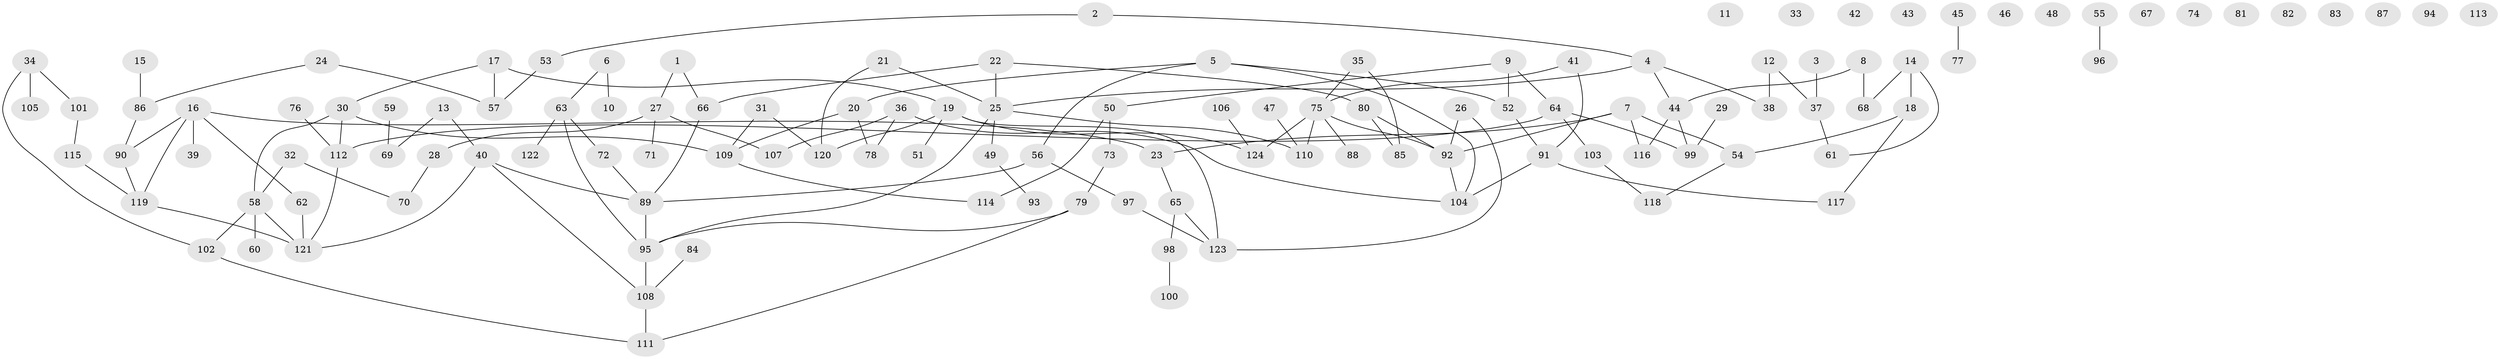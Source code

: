 // Generated by graph-tools (version 1.1) at 2025/13/03/09/25 04:13:07]
// undirected, 124 vertices, 143 edges
graph export_dot {
graph [start="1"]
  node [color=gray90,style=filled];
  1;
  2;
  3;
  4;
  5;
  6;
  7;
  8;
  9;
  10;
  11;
  12;
  13;
  14;
  15;
  16;
  17;
  18;
  19;
  20;
  21;
  22;
  23;
  24;
  25;
  26;
  27;
  28;
  29;
  30;
  31;
  32;
  33;
  34;
  35;
  36;
  37;
  38;
  39;
  40;
  41;
  42;
  43;
  44;
  45;
  46;
  47;
  48;
  49;
  50;
  51;
  52;
  53;
  54;
  55;
  56;
  57;
  58;
  59;
  60;
  61;
  62;
  63;
  64;
  65;
  66;
  67;
  68;
  69;
  70;
  71;
  72;
  73;
  74;
  75;
  76;
  77;
  78;
  79;
  80;
  81;
  82;
  83;
  84;
  85;
  86;
  87;
  88;
  89;
  90;
  91;
  92;
  93;
  94;
  95;
  96;
  97;
  98;
  99;
  100;
  101;
  102;
  103;
  104;
  105;
  106;
  107;
  108;
  109;
  110;
  111;
  112;
  113;
  114;
  115;
  116;
  117;
  118;
  119;
  120;
  121;
  122;
  123;
  124;
  1 -- 27;
  1 -- 66;
  2 -- 4;
  2 -- 53;
  3 -- 37;
  4 -- 25;
  4 -- 38;
  4 -- 44;
  5 -- 20;
  5 -- 52;
  5 -- 56;
  5 -- 104;
  6 -- 10;
  6 -- 63;
  7 -- 23;
  7 -- 54;
  7 -- 92;
  7 -- 116;
  8 -- 44;
  8 -- 68;
  9 -- 50;
  9 -- 52;
  9 -- 64;
  12 -- 37;
  12 -- 38;
  13 -- 40;
  13 -- 69;
  14 -- 18;
  14 -- 61;
  14 -- 68;
  15 -- 86;
  16 -- 23;
  16 -- 39;
  16 -- 62;
  16 -- 90;
  16 -- 119;
  17 -- 19;
  17 -- 30;
  17 -- 57;
  18 -- 54;
  18 -- 117;
  19 -- 51;
  19 -- 120;
  19 -- 123;
  19 -- 124;
  20 -- 78;
  20 -- 109;
  21 -- 25;
  21 -- 120;
  22 -- 25;
  22 -- 66;
  22 -- 80;
  23 -- 65;
  24 -- 57;
  24 -- 86;
  25 -- 49;
  25 -- 95;
  25 -- 110;
  26 -- 92;
  26 -- 123;
  27 -- 28;
  27 -- 71;
  27 -- 107;
  28 -- 70;
  29 -- 99;
  30 -- 58;
  30 -- 109;
  30 -- 112;
  31 -- 109;
  31 -- 120;
  32 -- 58;
  32 -- 70;
  34 -- 101;
  34 -- 102;
  34 -- 105;
  35 -- 75;
  35 -- 85;
  36 -- 78;
  36 -- 104;
  36 -- 107;
  37 -- 61;
  40 -- 89;
  40 -- 108;
  40 -- 121;
  41 -- 75;
  41 -- 91;
  44 -- 99;
  44 -- 116;
  45 -- 77;
  47 -- 110;
  49 -- 93;
  50 -- 73;
  50 -- 114;
  52 -- 91;
  53 -- 57;
  54 -- 118;
  55 -- 96;
  56 -- 89;
  56 -- 97;
  58 -- 60;
  58 -- 102;
  58 -- 121;
  59 -- 69;
  62 -- 121;
  63 -- 72;
  63 -- 95;
  63 -- 122;
  64 -- 99;
  64 -- 103;
  64 -- 112;
  65 -- 98;
  65 -- 123;
  66 -- 89;
  72 -- 89;
  73 -- 79;
  75 -- 88;
  75 -- 92;
  75 -- 110;
  75 -- 124;
  76 -- 112;
  79 -- 95;
  79 -- 111;
  80 -- 85;
  80 -- 92;
  84 -- 108;
  86 -- 90;
  89 -- 95;
  90 -- 119;
  91 -- 104;
  91 -- 117;
  92 -- 104;
  95 -- 108;
  97 -- 123;
  98 -- 100;
  101 -- 115;
  102 -- 111;
  103 -- 118;
  106 -- 124;
  108 -- 111;
  109 -- 114;
  112 -- 121;
  115 -- 119;
  119 -- 121;
}
